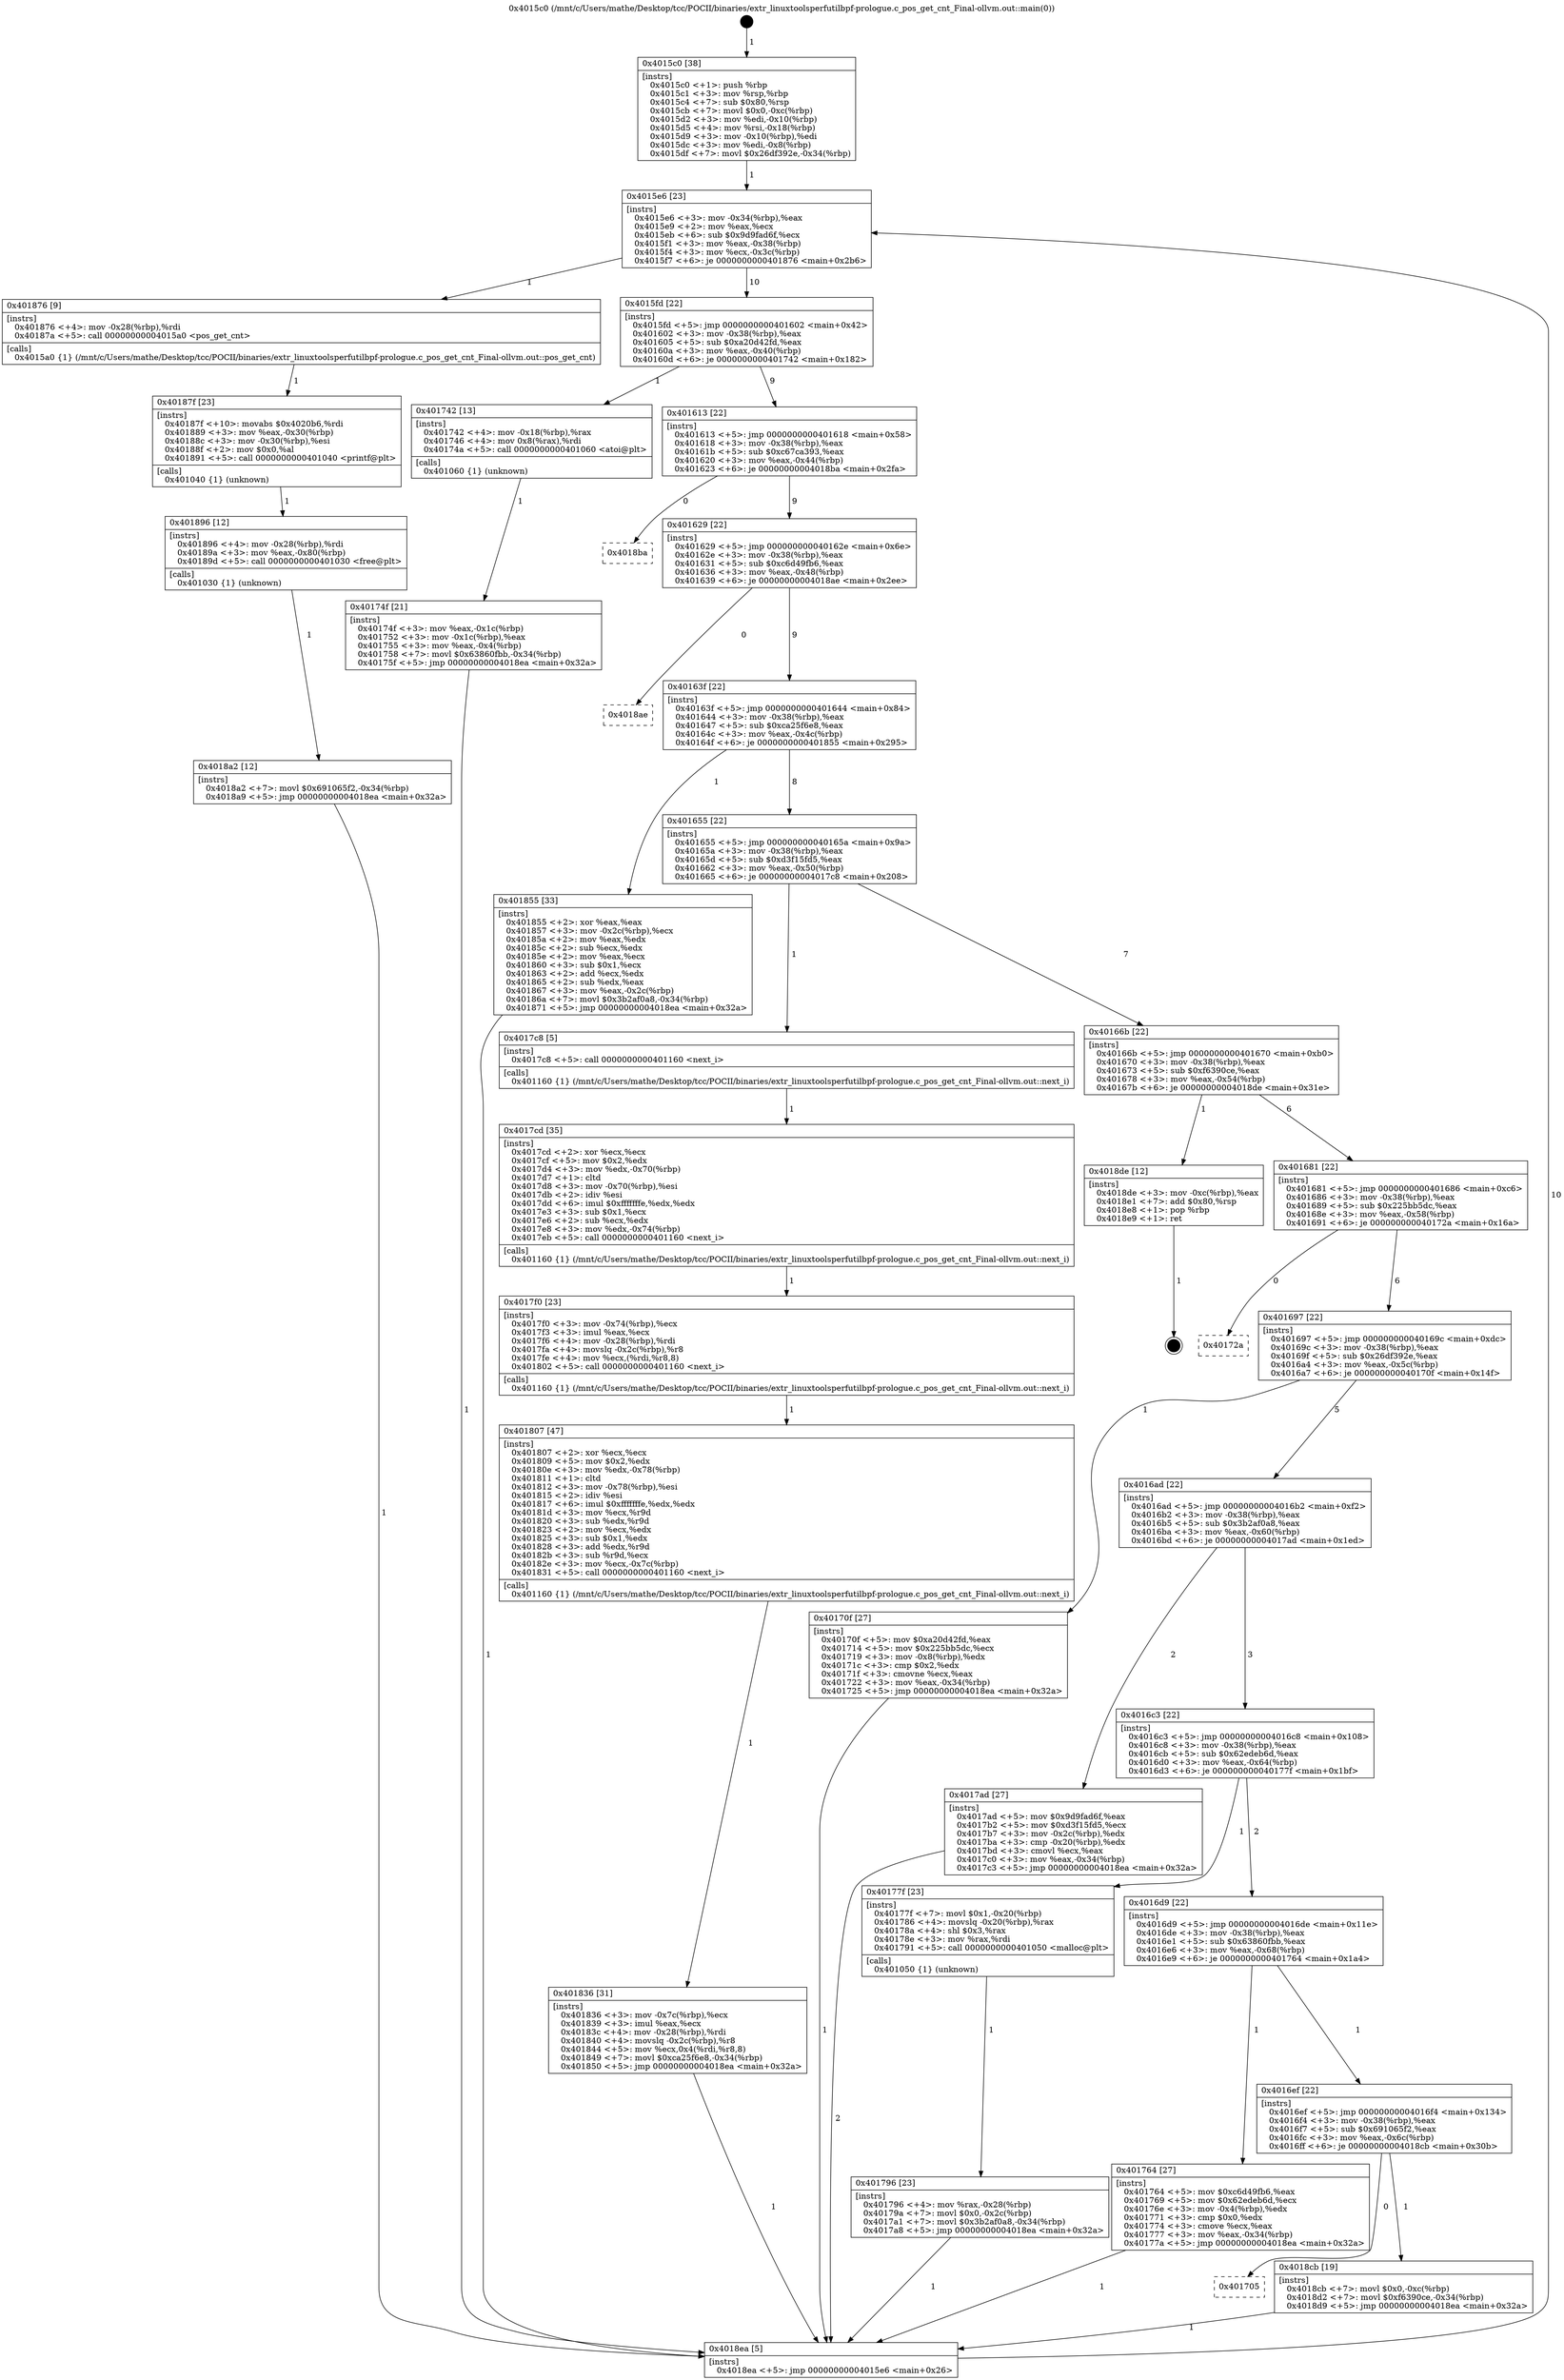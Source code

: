 digraph "0x4015c0" {
  label = "0x4015c0 (/mnt/c/Users/mathe/Desktop/tcc/POCII/binaries/extr_linuxtoolsperfutilbpf-prologue.c_pos_get_cnt_Final-ollvm.out::main(0))"
  labelloc = "t"
  node[shape=record]

  Entry [label="",width=0.3,height=0.3,shape=circle,fillcolor=black,style=filled]
  "0x4015e6" [label="{
     0x4015e6 [23]\l
     | [instrs]\l
     &nbsp;&nbsp;0x4015e6 \<+3\>: mov -0x34(%rbp),%eax\l
     &nbsp;&nbsp;0x4015e9 \<+2\>: mov %eax,%ecx\l
     &nbsp;&nbsp;0x4015eb \<+6\>: sub $0x9d9fad6f,%ecx\l
     &nbsp;&nbsp;0x4015f1 \<+3\>: mov %eax,-0x38(%rbp)\l
     &nbsp;&nbsp;0x4015f4 \<+3\>: mov %ecx,-0x3c(%rbp)\l
     &nbsp;&nbsp;0x4015f7 \<+6\>: je 0000000000401876 \<main+0x2b6\>\l
  }"]
  "0x401876" [label="{
     0x401876 [9]\l
     | [instrs]\l
     &nbsp;&nbsp;0x401876 \<+4\>: mov -0x28(%rbp),%rdi\l
     &nbsp;&nbsp;0x40187a \<+5\>: call 00000000004015a0 \<pos_get_cnt\>\l
     | [calls]\l
     &nbsp;&nbsp;0x4015a0 \{1\} (/mnt/c/Users/mathe/Desktop/tcc/POCII/binaries/extr_linuxtoolsperfutilbpf-prologue.c_pos_get_cnt_Final-ollvm.out::pos_get_cnt)\l
  }"]
  "0x4015fd" [label="{
     0x4015fd [22]\l
     | [instrs]\l
     &nbsp;&nbsp;0x4015fd \<+5\>: jmp 0000000000401602 \<main+0x42\>\l
     &nbsp;&nbsp;0x401602 \<+3\>: mov -0x38(%rbp),%eax\l
     &nbsp;&nbsp;0x401605 \<+5\>: sub $0xa20d42fd,%eax\l
     &nbsp;&nbsp;0x40160a \<+3\>: mov %eax,-0x40(%rbp)\l
     &nbsp;&nbsp;0x40160d \<+6\>: je 0000000000401742 \<main+0x182\>\l
  }"]
  Exit [label="",width=0.3,height=0.3,shape=circle,fillcolor=black,style=filled,peripheries=2]
  "0x401742" [label="{
     0x401742 [13]\l
     | [instrs]\l
     &nbsp;&nbsp;0x401742 \<+4\>: mov -0x18(%rbp),%rax\l
     &nbsp;&nbsp;0x401746 \<+4\>: mov 0x8(%rax),%rdi\l
     &nbsp;&nbsp;0x40174a \<+5\>: call 0000000000401060 \<atoi@plt\>\l
     | [calls]\l
     &nbsp;&nbsp;0x401060 \{1\} (unknown)\l
  }"]
  "0x401613" [label="{
     0x401613 [22]\l
     | [instrs]\l
     &nbsp;&nbsp;0x401613 \<+5\>: jmp 0000000000401618 \<main+0x58\>\l
     &nbsp;&nbsp;0x401618 \<+3\>: mov -0x38(%rbp),%eax\l
     &nbsp;&nbsp;0x40161b \<+5\>: sub $0xc67ca393,%eax\l
     &nbsp;&nbsp;0x401620 \<+3\>: mov %eax,-0x44(%rbp)\l
     &nbsp;&nbsp;0x401623 \<+6\>: je 00000000004018ba \<main+0x2fa\>\l
  }"]
  "0x401705" [label="{
     0x401705\l
  }", style=dashed]
  "0x4018ba" [label="{
     0x4018ba\l
  }", style=dashed]
  "0x401629" [label="{
     0x401629 [22]\l
     | [instrs]\l
     &nbsp;&nbsp;0x401629 \<+5\>: jmp 000000000040162e \<main+0x6e\>\l
     &nbsp;&nbsp;0x40162e \<+3\>: mov -0x38(%rbp),%eax\l
     &nbsp;&nbsp;0x401631 \<+5\>: sub $0xc6d49fb6,%eax\l
     &nbsp;&nbsp;0x401636 \<+3\>: mov %eax,-0x48(%rbp)\l
     &nbsp;&nbsp;0x401639 \<+6\>: je 00000000004018ae \<main+0x2ee\>\l
  }"]
  "0x4018cb" [label="{
     0x4018cb [19]\l
     | [instrs]\l
     &nbsp;&nbsp;0x4018cb \<+7\>: movl $0x0,-0xc(%rbp)\l
     &nbsp;&nbsp;0x4018d2 \<+7\>: movl $0xf6390ce,-0x34(%rbp)\l
     &nbsp;&nbsp;0x4018d9 \<+5\>: jmp 00000000004018ea \<main+0x32a\>\l
  }"]
  "0x4018ae" [label="{
     0x4018ae\l
  }", style=dashed]
  "0x40163f" [label="{
     0x40163f [22]\l
     | [instrs]\l
     &nbsp;&nbsp;0x40163f \<+5\>: jmp 0000000000401644 \<main+0x84\>\l
     &nbsp;&nbsp;0x401644 \<+3\>: mov -0x38(%rbp),%eax\l
     &nbsp;&nbsp;0x401647 \<+5\>: sub $0xca25f6e8,%eax\l
     &nbsp;&nbsp;0x40164c \<+3\>: mov %eax,-0x4c(%rbp)\l
     &nbsp;&nbsp;0x40164f \<+6\>: je 0000000000401855 \<main+0x295\>\l
  }"]
  "0x4018a2" [label="{
     0x4018a2 [12]\l
     | [instrs]\l
     &nbsp;&nbsp;0x4018a2 \<+7\>: movl $0x691065f2,-0x34(%rbp)\l
     &nbsp;&nbsp;0x4018a9 \<+5\>: jmp 00000000004018ea \<main+0x32a\>\l
  }"]
  "0x401855" [label="{
     0x401855 [33]\l
     | [instrs]\l
     &nbsp;&nbsp;0x401855 \<+2\>: xor %eax,%eax\l
     &nbsp;&nbsp;0x401857 \<+3\>: mov -0x2c(%rbp),%ecx\l
     &nbsp;&nbsp;0x40185a \<+2\>: mov %eax,%edx\l
     &nbsp;&nbsp;0x40185c \<+2\>: sub %ecx,%edx\l
     &nbsp;&nbsp;0x40185e \<+2\>: mov %eax,%ecx\l
     &nbsp;&nbsp;0x401860 \<+3\>: sub $0x1,%ecx\l
     &nbsp;&nbsp;0x401863 \<+2\>: add %ecx,%edx\l
     &nbsp;&nbsp;0x401865 \<+2\>: sub %edx,%eax\l
     &nbsp;&nbsp;0x401867 \<+3\>: mov %eax,-0x2c(%rbp)\l
     &nbsp;&nbsp;0x40186a \<+7\>: movl $0x3b2af0a8,-0x34(%rbp)\l
     &nbsp;&nbsp;0x401871 \<+5\>: jmp 00000000004018ea \<main+0x32a\>\l
  }"]
  "0x401655" [label="{
     0x401655 [22]\l
     | [instrs]\l
     &nbsp;&nbsp;0x401655 \<+5\>: jmp 000000000040165a \<main+0x9a\>\l
     &nbsp;&nbsp;0x40165a \<+3\>: mov -0x38(%rbp),%eax\l
     &nbsp;&nbsp;0x40165d \<+5\>: sub $0xd3f15fd5,%eax\l
     &nbsp;&nbsp;0x401662 \<+3\>: mov %eax,-0x50(%rbp)\l
     &nbsp;&nbsp;0x401665 \<+6\>: je 00000000004017c8 \<main+0x208\>\l
  }"]
  "0x401896" [label="{
     0x401896 [12]\l
     | [instrs]\l
     &nbsp;&nbsp;0x401896 \<+4\>: mov -0x28(%rbp),%rdi\l
     &nbsp;&nbsp;0x40189a \<+3\>: mov %eax,-0x80(%rbp)\l
     &nbsp;&nbsp;0x40189d \<+5\>: call 0000000000401030 \<free@plt\>\l
     | [calls]\l
     &nbsp;&nbsp;0x401030 \{1\} (unknown)\l
  }"]
  "0x4017c8" [label="{
     0x4017c8 [5]\l
     | [instrs]\l
     &nbsp;&nbsp;0x4017c8 \<+5\>: call 0000000000401160 \<next_i\>\l
     | [calls]\l
     &nbsp;&nbsp;0x401160 \{1\} (/mnt/c/Users/mathe/Desktop/tcc/POCII/binaries/extr_linuxtoolsperfutilbpf-prologue.c_pos_get_cnt_Final-ollvm.out::next_i)\l
  }"]
  "0x40166b" [label="{
     0x40166b [22]\l
     | [instrs]\l
     &nbsp;&nbsp;0x40166b \<+5\>: jmp 0000000000401670 \<main+0xb0\>\l
     &nbsp;&nbsp;0x401670 \<+3\>: mov -0x38(%rbp),%eax\l
     &nbsp;&nbsp;0x401673 \<+5\>: sub $0xf6390ce,%eax\l
     &nbsp;&nbsp;0x401678 \<+3\>: mov %eax,-0x54(%rbp)\l
     &nbsp;&nbsp;0x40167b \<+6\>: je 00000000004018de \<main+0x31e\>\l
  }"]
  "0x40187f" [label="{
     0x40187f [23]\l
     | [instrs]\l
     &nbsp;&nbsp;0x40187f \<+10\>: movabs $0x4020b6,%rdi\l
     &nbsp;&nbsp;0x401889 \<+3\>: mov %eax,-0x30(%rbp)\l
     &nbsp;&nbsp;0x40188c \<+3\>: mov -0x30(%rbp),%esi\l
     &nbsp;&nbsp;0x40188f \<+2\>: mov $0x0,%al\l
     &nbsp;&nbsp;0x401891 \<+5\>: call 0000000000401040 \<printf@plt\>\l
     | [calls]\l
     &nbsp;&nbsp;0x401040 \{1\} (unknown)\l
  }"]
  "0x4018de" [label="{
     0x4018de [12]\l
     | [instrs]\l
     &nbsp;&nbsp;0x4018de \<+3\>: mov -0xc(%rbp),%eax\l
     &nbsp;&nbsp;0x4018e1 \<+7\>: add $0x80,%rsp\l
     &nbsp;&nbsp;0x4018e8 \<+1\>: pop %rbp\l
     &nbsp;&nbsp;0x4018e9 \<+1\>: ret\l
  }"]
  "0x401681" [label="{
     0x401681 [22]\l
     | [instrs]\l
     &nbsp;&nbsp;0x401681 \<+5\>: jmp 0000000000401686 \<main+0xc6\>\l
     &nbsp;&nbsp;0x401686 \<+3\>: mov -0x38(%rbp),%eax\l
     &nbsp;&nbsp;0x401689 \<+5\>: sub $0x225bb5dc,%eax\l
     &nbsp;&nbsp;0x40168e \<+3\>: mov %eax,-0x58(%rbp)\l
     &nbsp;&nbsp;0x401691 \<+6\>: je 000000000040172a \<main+0x16a\>\l
  }"]
  "0x401836" [label="{
     0x401836 [31]\l
     | [instrs]\l
     &nbsp;&nbsp;0x401836 \<+3\>: mov -0x7c(%rbp),%ecx\l
     &nbsp;&nbsp;0x401839 \<+3\>: imul %eax,%ecx\l
     &nbsp;&nbsp;0x40183c \<+4\>: mov -0x28(%rbp),%rdi\l
     &nbsp;&nbsp;0x401840 \<+4\>: movslq -0x2c(%rbp),%r8\l
     &nbsp;&nbsp;0x401844 \<+5\>: mov %ecx,0x4(%rdi,%r8,8)\l
     &nbsp;&nbsp;0x401849 \<+7\>: movl $0xca25f6e8,-0x34(%rbp)\l
     &nbsp;&nbsp;0x401850 \<+5\>: jmp 00000000004018ea \<main+0x32a\>\l
  }"]
  "0x40172a" [label="{
     0x40172a\l
  }", style=dashed]
  "0x401697" [label="{
     0x401697 [22]\l
     | [instrs]\l
     &nbsp;&nbsp;0x401697 \<+5\>: jmp 000000000040169c \<main+0xdc\>\l
     &nbsp;&nbsp;0x40169c \<+3\>: mov -0x38(%rbp),%eax\l
     &nbsp;&nbsp;0x40169f \<+5\>: sub $0x26df392e,%eax\l
     &nbsp;&nbsp;0x4016a4 \<+3\>: mov %eax,-0x5c(%rbp)\l
     &nbsp;&nbsp;0x4016a7 \<+6\>: je 000000000040170f \<main+0x14f\>\l
  }"]
  "0x401807" [label="{
     0x401807 [47]\l
     | [instrs]\l
     &nbsp;&nbsp;0x401807 \<+2\>: xor %ecx,%ecx\l
     &nbsp;&nbsp;0x401809 \<+5\>: mov $0x2,%edx\l
     &nbsp;&nbsp;0x40180e \<+3\>: mov %edx,-0x78(%rbp)\l
     &nbsp;&nbsp;0x401811 \<+1\>: cltd\l
     &nbsp;&nbsp;0x401812 \<+3\>: mov -0x78(%rbp),%esi\l
     &nbsp;&nbsp;0x401815 \<+2\>: idiv %esi\l
     &nbsp;&nbsp;0x401817 \<+6\>: imul $0xfffffffe,%edx,%edx\l
     &nbsp;&nbsp;0x40181d \<+3\>: mov %ecx,%r9d\l
     &nbsp;&nbsp;0x401820 \<+3\>: sub %edx,%r9d\l
     &nbsp;&nbsp;0x401823 \<+2\>: mov %ecx,%edx\l
     &nbsp;&nbsp;0x401825 \<+3\>: sub $0x1,%edx\l
     &nbsp;&nbsp;0x401828 \<+3\>: add %edx,%r9d\l
     &nbsp;&nbsp;0x40182b \<+3\>: sub %r9d,%ecx\l
     &nbsp;&nbsp;0x40182e \<+3\>: mov %ecx,-0x7c(%rbp)\l
     &nbsp;&nbsp;0x401831 \<+5\>: call 0000000000401160 \<next_i\>\l
     | [calls]\l
     &nbsp;&nbsp;0x401160 \{1\} (/mnt/c/Users/mathe/Desktop/tcc/POCII/binaries/extr_linuxtoolsperfutilbpf-prologue.c_pos_get_cnt_Final-ollvm.out::next_i)\l
  }"]
  "0x40170f" [label="{
     0x40170f [27]\l
     | [instrs]\l
     &nbsp;&nbsp;0x40170f \<+5\>: mov $0xa20d42fd,%eax\l
     &nbsp;&nbsp;0x401714 \<+5\>: mov $0x225bb5dc,%ecx\l
     &nbsp;&nbsp;0x401719 \<+3\>: mov -0x8(%rbp),%edx\l
     &nbsp;&nbsp;0x40171c \<+3\>: cmp $0x2,%edx\l
     &nbsp;&nbsp;0x40171f \<+3\>: cmovne %ecx,%eax\l
     &nbsp;&nbsp;0x401722 \<+3\>: mov %eax,-0x34(%rbp)\l
     &nbsp;&nbsp;0x401725 \<+5\>: jmp 00000000004018ea \<main+0x32a\>\l
  }"]
  "0x4016ad" [label="{
     0x4016ad [22]\l
     | [instrs]\l
     &nbsp;&nbsp;0x4016ad \<+5\>: jmp 00000000004016b2 \<main+0xf2\>\l
     &nbsp;&nbsp;0x4016b2 \<+3\>: mov -0x38(%rbp),%eax\l
     &nbsp;&nbsp;0x4016b5 \<+5\>: sub $0x3b2af0a8,%eax\l
     &nbsp;&nbsp;0x4016ba \<+3\>: mov %eax,-0x60(%rbp)\l
     &nbsp;&nbsp;0x4016bd \<+6\>: je 00000000004017ad \<main+0x1ed\>\l
  }"]
  "0x4018ea" [label="{
     0x4018ea [5]\l
     | [instrs]\l
     &nbsp;&nbsp;0x4018ea \<+5\>: jmp 00000000004015e6 \<main+0x26\>\l
  }"]
  "0x4015c0" [label="{
     0x4015c0 [38]\l
     | [instrs]\l
     &nbsp;&nbsp;0x4015c0 \<+1\>: push %rbp\l
     &nbsp;&nbsp;0x4015c1 \<+3\>: mov %rsp,%rbp\l
     &nbsp;&nbsp;0x4015c4 \<+7\>: sub $0x80,%rsp\l
     &nbsp;&nbsp;0x4015cb \<+7\>: movl $0x0,-0xc(%rbp)\l
     &nbsp;&nbsp;0x4015d2 \<+3\>: mov %edi,-0x10(%rbp)\l
     &nbsp;&nbsp;0x4015d5 \<+4\>: mov %rsi,-0x18(%rbp)\l
     &nbsp;&nbsp;0x4015d9 \<+3\>: mov -0x10(%rbp),%edi\l
     &nbsp;&nbsp;0x4015dc \<+3\>: mov %edi,-0x8(%rbp)\l
     &nbsp;&nbsp;0x4015df \<+7\>: movl $0x26df392e,-0x34(%rbp)\l
  }"]
  "0x40174f" [label="{
     0x40174f [21]\l
     | [instrs]\l
     &nbsp;&nbsp;0x40174f \<+3\>: mov %eax,-0x1c(%rbp)\l
     &nbsp;&nbsp;0x401752 \<+3\>: mov -0x1c(%rbp),%eax\l
     &nbsp;&nbsp;0x401755 \<+3\>: mov %eax,-0x4(%rbp)\l
     &nbsp;&nbsp;0x401758 \<+7\>: movl $0x63860fbb,-0x34(%rbp)\l
     &nbsp;&nbsp;0x40175f \<+5\>: jmp 00000000004018ea \<main+0x32a\>\l
  }"]
  "0x4017f0" [label="{
     0x4017f0 [23]\l
     | [instrs]\l
     &nbsp;&nbsp;0x4017f0 \<+3\>: mov -0x74(%rbp),%ecx\l
     &nbsp;&nbsp;0x4017f3 \<+3\>: imul %eax,%ecx\l
     &nbsp;&nbsp;0x4017f6 \<+4\>: mov -0x28(%rbp),%rdi\l
     &nbsp;&nbsp;0x4017fa \<+4\>: movslq -0x2c(%rbp),%r8\l
     &nbsp;&nbsp;0x4017fe \<+4\>: mov %ecx,(%rdi,%r8,8)\l
     &nbsp;&nbsp;0x401802 \<+5\>: call 0000000000401160 \<next_i\>\l
     | [calls]\l
     &nbsp;&nbsp;0x401160 \{1\} (/mnt/c/Users/mathe/Desktop/tcc/POCII/binaries/extr_linuxtoolsperfutilbpf-prologue.c_pos_get_cnt_Final-ollvm.out::next_i)\l
  }"]
  "0x4017ad" [label="{
     0x4017ad [27]\l
     | [instrs]\l
     &nbsp;&nbsp;0x4017ad \<+5\>: mov $0x9d9fad6f,%eax\l
     &nbsp;&nbsp;0x4017b2 \<+5\>: mov $0xd3f15fd5,%ecx\l
     &nbsp;&nbsp;0x4017b7 \<+3\>: mov -0x2c(%rbp),%edx\l
     &nbsp;&nbsp;0x4017ba \<+3\>: cmp -0x20(%rbp),%edx\l
     &nbsp;&nbsp;0x4017bd \<+3\>: cmovl %ecx,%eax\l
     &nbsp;&nbsp;0x4017c0 \<+3\>: mov %eax,-0x34(%rbp)\l
     &nbsp;&nbsp;0x4017c3 \<+5\>: jmp 00000000004018ea \<main+0x32a\>\l
  }"]
  "0x4016c3" [label="{
     0x4016c3 [22]\l
     | [instrs]\l
     &nbsp;&nbsp;0x4016c3 \<+5\>: jmp 00000000004016c8 \<main+0x108\>\l
     &nbsp;&nbsp;0x4016c8 \<+3\>: mov -0x38(%rbp),%eax\l
     &nbsp;&nbsp;0x4016cb \<+5\>: sub $0x62edeb6d,%eax\l
     &nbsp;&nbsp;0x4016d0 \<+3\>: mov %eax,-0x64(%rbp)\l
     &nbsp;&nbsp;0x4016d3 \<+6\>: je 000000000040177f \<main+0x1bf\>\l
  }"]
  "0x4017cd" [label="{
     0x4017cd [35]\l
     | [instrs]\l
     &nbsp;&nbsp;0x4017cd \<+2\>: xor %ecx,%ecx\l
     &nbsp;&nbsp;0x4017cf \<+5\>: mov $0x2,%edx\l
     &nbsp;&nbsp;0x4017d4 \<+3\>: mov %edx,-0x70(%rbp)\l
     &nbsp;&nbsp;0x4017d7 \<+1\>: cltd\l
     &nbsp;&nbsp;0x4017d8 \<+3\>: mov -0x70(%rbp),%esi\l
     &nbsp;&nbsp;0x4017db \<+2\>: idiv %esi\l
     &nbsp;&nbsp;0x4017dd \<+6\>: imul $0xfffffffe,%edx,%edx\l
     &nbsp;&nbsp;0x4017e3 \<+3\>: sub $0x1,%ecx\l
     &nbsp;&nbsp;0x4017e6 \<+2\>: sub %ecx,%edx\l
     &nbsp;&nbsp;0x4017e8 \<+3\>: mov %edx,-0x74(%rbp)\l
     &nbsp;&nbsp;0x4017eb \<+5\>: call 0000000000401160 \<next_i\>\l
     | [calls]\l
     &nbsp;&nbsp;0x401160 \{1\} (/mnt/c/Users/mathe/Desktop/tcc/POCII/binaries/extr_linuxtoolsperfutilbpf-prologue.c_pos_get_cnt_Final-ollvm.out::next_i)\l
  }"]
  "0x40177f" [label="{
     0x40177f [23]\l
     | [instrs]\l
     &nbsp;&nbsp;0x40177f \<+7\>: movl $0x1,-0x20(%rbp)\l
     &nbsp;&nbsp;0x401786 \<+4\>: movslq -0x20(%rbp),%rax\l
     &nbsp;&nbsp;0x40178a \<+4\>: shl $0x3,%rax\l
     &nbsp;&nbsp;0x40178e \<+3\>: mov %rax,%rdi\l
     &nbsp;&nbsp;0x401791 \<+5\>: call 0000000000401050 \<malloc@plt\>\l
     | [calls]\l
     &nbsp;&nbsp;0x401050 \{1\} (unknown)\l
  }"]
  "0x4016d9" [label="{
     0x4016d9 [22]\l
     | [instrs]\l
     &nbsp;&nbsp;0x4016d9 \<+5\>: jmp 00000000004016de \<main+0x11e\>\l
     &nbsp;&nbsp;0x4016de \<+3\>: mov -0x38(%rbp),%eax\l
     &nbsp;&nbsp;0x4016e1 \<+5\>: sub $0x63860fbb,%eax\l
     &nbsp;&nbsp;0x4016e6 \<+3\>: mov %eax,-0x68(%rbp)\l
     &nbsp;&nbsp;0x4016e9 \<+6\>: je 0000000000401764 \<main+0x1a4\>\l
  }"]
  "0x401796" [label="{
     0x401796 [23]\l
     | [instrs]\l
     &nbsp;&nbsp;0x401796 \<+4\>: mov %rax,-0x28(%rbp)\l
     &nbsp;&nbsp;0x40179a \<+7\>: movl $0x0,-0x2c(%rbp)\l
     &nbsp;&nbsp;0x4017a1 \<+7\>: movl $0x3b2af0a8,-0x34(%rbp)\l
     &nbsp;&nbsp;0x4017a8 \<+5\>: jmp 00000000004018ea \<main+0x32a\>\l
  }"]
  "0x401764" [label="{
     0x401764 [27]\l
     | [instrs]\l
     &nbsp;&nbsp;0x401764 \<+5\>: mov $0xc6d49fb6,%eax\l
     &nbsp;&nbsp;0x401769 \<+5\>: mov $0x62edeb6d,%ecx\l
     &nbsp;&nbsp;0x40176e \<+3\>: mov -0x4(%rbp),%edx\l
     &nbsp;&nbsp;0x401771 \<+3\>: cmp $0x0,%edx\l
     &nbsp;&nbsp;0x401774 \<+3\>: cmove %ecx,%eax\l
     &nbsp;&nbsp;0x401777 \<+3\>: mov %eax,-0x34(%rbp)\l
     &nbsp;&nbsp;0x40177a \<+5\>: jmp 00000000004018ea \<main+0x32a\>\l
  }"]
  "0x4016ef" [label="{
     0x4016ef [22]\l
     | [instrs]\l
     &nbsp;&nbsp;0x4016ef \<+5\>: jmp 00000000004016f4 \<main+0x134\>\l
     &nbsp;&nbsp;0x4016f4 \<+3\>: mov -0x38(%rbp),%eax\l
     &nbsp;&nbsp;0x4016f7 \<+5\>: sub $0x691065f2,%eax\l
     &nbsp;&nbsp;0x4016fc \<+3\>: mov %eax,-0x6c(%rbp)\l
     &nbsp;&nbsp;0x4016ff \<+6\>: je 00000000004018cb \<main+0x30b\>\l
  }"]
  Entry -> "0x4015c0" [label=" 1"]
  "0x4015e6" -> "0x401876" [label=" 1"]
  "0x4015e6" -> "0x4015fd" [label=" 10"]
  "0x4018de" -> Exit [label=" 1"]
  "0x4015fd" -> "0x401742" [label=" 1"]
  "0x4015fd" -> "0x401613" [label=" 9"]
  "0x4018cb" -> "0x4018ea" [label=" 1"]
  "0x401613" -> "0x4018ba" [label=" 0"]
  "0x401613" -> "0x401629" [label=" 9"]
  "0x4016ef" -> "0x401705" [label=" 0"]
  "0x401629" -> "0x4018ae" [label=" 0"]
  "0x401629" -> "0x40163f" [label=" 9"]
  "0x4016ef" -> "0x4018cb" [label=" 1"]
  "0x40163f" -> "0x401855" [label=" 1"]
  "0x40163f" -> "0x401655" [label=" 8"]
  "0x4018a2" -> "0x4018ea" [label=" 1"]
  "0x401655" -> "0x4017c8" [label=" 1"]
  "0x401655" -> "0x40166b" [label=" 7"]
  "0x401896" -> "0x4018a2" [label=" 1"]
  "0x40166b" -> "0x4018de" [label=" 1"]
  "0x40166b" -> "0x401681" [label=" 6"]
  "0x40187f" -> "0x401896" [label=" 1"]
  "0x401681" -> "0x40172a" [label=" 0"]
  "0x401681" -> "0x401697" [label=" 6"]
  "0x401876" -> "0x40187f" [label=" 1"]
  "0x401697" -> "0x40170f" [label=" 1"]
  "0x401697" -> "0x4016ad" [label=" 5"]
  "0x40170f" -> "0x4018ea" [label=" 1"]
  "0x4015c0" -> "0x4015e6" [label=" 1"]
  "0x4018ea" -> "0x4015e6" [label=" 10"]
  "0x401742" -> "0x40174f" [label=" 1"]
  "0x40174f" -> "0x4018ea" [label=" 1"]
  "0x401855" -> "0x4018ea" [label=" 1"]
  "0x4016ad" -> "0x4017ad" [label=" 2"]
  "0x4016ad" -> "0x4016c3" [label=" 3"]
  "0x401836" -> "0x4018ea" [label=" 1"]
  "0x4016c3" -> "0x40177f" [label=" 1"]
  "0x4016c3" -> "0x4016d9" [label=" 2"]
  "0x401807" -> "0x401836" [label=" 1"]
  "0x4016d9" -> "0x401764" [label=" 1"]
  "0x4016d9" -> "0x4016ef" [label=" 1"]
  "0x401764" -> "0x4018ea" [label=" 1"]
  "0x40177f" -> "0x401796" [label=" 1"]
  "0x401796" -> "0x4018ea" [label=" 1"]
  "0x4017ad" -> "0x4018ea" [label=" 2"]
  "0x4017c8" -> "0x4017cd" [label=" 1"]
  "0x4017cd" -> "0x4017f0" [label=" 1"]
  "0x4017f0" -> "0x401807" [label=" 1"]
}
